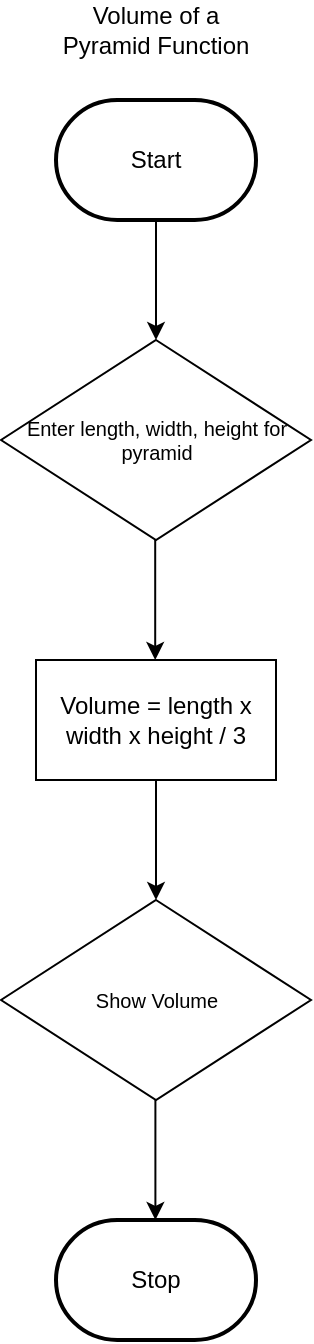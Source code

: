 <mxfile>
    <diagram id="HIP3nbAZw_EuaXWnEj3U" name="Page-1">
        <mxGraphModel dx="270" dy="201" grid="1" gridSize="10" guides="1" tooltips="1" connect="1" arrows="1" fold="1" page="1" pageScale="1" pageWidth="850" pageHeight="1100" math="0" shadow="0">
            <root>
                <mxCell id="0"/>
                <mxCell id="1" parent="0"/>
                <mxCell id="4" style="edgeStyle=orthogonalEdgeStyle;html=1;rounded=0;verticalAlign=middle;" parent="1" source="2" edge="1">
                    <mxGeometry relative="1" as="geometry">
                        <mxPoint x="280" y="430" as="targetPoint"/>
                    </mxGeometry>
                </mxCell>
                <mxCell id="2" value="Start" style="strokeWidth=2;html=1;shape=mxgraph.flowchart.terminator;whiteSpace=wrap;" parent="1" vertex="1">
                    <mxGeometry x="230" y="310" width="100" height="60" as="geometry"/>
                </mxCell>
                <mxCell id="5" value="Volume of a Pyramid Function" style="text;strokeColor=none;align=center;fillColor=none;html=1;verticalAlign=middle;whiteSpace=wrap;rounded=0;" vertex="1" parent="1">
                    <mxGeometry x="230" y="260" width="100" height="30" as="geometry"/>
                </mxCell>
                <mxCell id="7" value="Enter length, width, height for pyramid" style="rhombus;whiteSpace=wrap;html=1;fontSize=10;" vertex="1" parent="1">
                    <mxGeometry x="202.5" y="430" width="155" height="100" as="geometry"/>
                </mxCell>
                <mxCell id="8" style="edgeStyle=orthogonalEdgeStyle;html=1;rounded=0;verticalAlign=middle;" edge="1" parent="1">
                    <mxGeometry relative="1" as="geometry">
                        <mxPoint x="279.6" y="530" as="sourcePoint"/>
                        <mxPoint x="279.6" y="590" as="targetPoint"/>
                    </mxGeometry>
                </mxCell>
                <mxCell id="9" value="Volume = length x width x height / 3" style="whiteSpace=wrap;html=1;" vertex="1" parent="1">
                    <mxGeometry x="220" y="590" width="120" height="60" as="geometry"/>
                </mxCell>
                <mxCell id="10" style="edgeStyle=orthogonalEdgeStyle;html=1;rounded=0;verticalAlign=middle;" edge="1" parent="1">
                    <mxGeometry relative="1" as="geometry">
                        <mxPoint x="280" y="650" as="sourcePoint"/>
                        <mxPoint x="280" y="710" as="targetPoint"/>
                    </mxGeometry>
                </mxCell>
                <mxCell id="11" value="Show Volume" style="rhombus;whiteSpace=wrap;html=1;fontSize=10;" vertex="1" parent="1">
                    <mxGeometry x="202.5" y="710" width="155" height="100" as="geometry"/>
                </mxCell>
                <mxCell id="12" value="Stop" style="strokeWidth=2;html=1;shape=mxgraph.flowchart.terminator;whiteSpace=wrap;" vertex="1" parent="1">
                    <mxGeometry x="230" y="870" width="100" height="60" as="geometry"/>
                </mxCell>
                <mxCell id="13" style="edgeStyle=orthogonalEdgeStyle;html=1;rounded=0;verticalAlign=middle;" edge="1" parent="1">
                    <mxGeometry relative="1" as="geometry">
                        <mxPoint x="279.7" y="810" as="sourcePoint"/>
                        <mxPoint x="279.7" y="870" as="targetPoint"/>
                        <Array as="points">
                            <mxPoint x="279.7" y="850"/>
                            <mxPoint x="279.7" y="850"/>
                        </Array>
                    </mxGeometry>
                </mxCell>
            </root>
        </mxGraphModel>
    </diagram>
</mxfile>